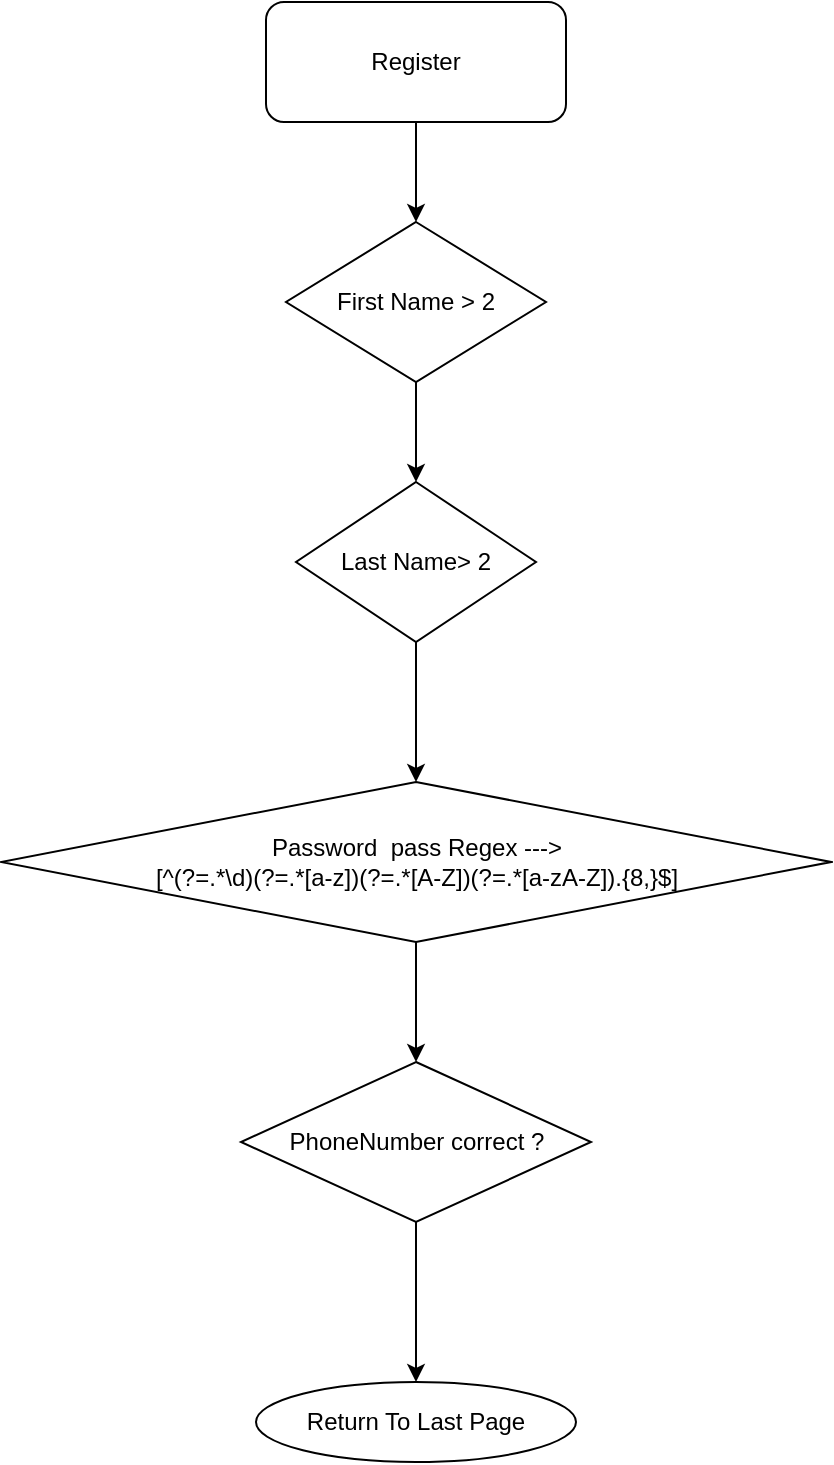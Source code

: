 <mxfile version="27.1.5">
  <diagram id="C5RBs43oDa-KdzZeNtuy" name="Page-1">
    <mxGraphModel dx="1611" dy="778" grid="1" gridSize="10" guides="1" tooltips="1" connect="1" arrows="1" fold="1" page="1" pageScale="1" pageWidth="827" pageHeight="1169" math="0" shadow="0">
      <root>
        <mxCell id="WIyWlLk6GJQsqaUBKTNV-0" />
        <mxCell id="WIyWlLk6GJQsqaUBKTNV-1" parent="WIyWlLk6GJQsqaUBKTNV-0" />
        <mxCell id="fqCBZtWJ85sr7qJjJOjh-8" style="edgeStyle=orthogonalEdgeStyle;rounded=0;orthogonalLoop=1;jettySize=auto;html=1;" edge="1" parent="WIyWlLk6GJQsqaUBKTNV-1" source="fqCBZtWJ85sr7qJjJOjh-0" target="fqCBZtWJ85sr7qJjJOjh-2">
          <mxGeometry relative="1" as="geometry" />
        </mxCell>
        <mxCell id="fqCBZtWJ85sr7qJjJOjh-0" value="Register" style="rounded=1;whiteSpace=wrap;html=1;" vertex="1" parent="WIyWlLk6GJQsqaUBKTNV-1">
          <mxGeometry x="330" y="70" width="150" height="60" as="geometry" />
        </mxCell>
        <mxCell id="fqCBZtWJ85sr7qJjJOjh-7" style="edgeStyle=orthogonalEdgeStyle;rounded=0;orthogonalLoop=1;jettySize=auto;html=1;" edge="1" parent="WIyWlLk6GJQsqaUBKTNV-1" source="fqCBZtWJ85sr7qJjJOjh-2" target="fqCBZtWJ85sr7qJjJOjh-3">
          <mxGeometry relative="1" as="geometry" />
        </mxCell>
        <mxCell id="fqCBZtWJ85sr7qJjJOjh-2" value="First Name &amp;gt; 2" style="rhombus;whiteSpace=wrap;html=1;" vertex="1" parent="WIyWlLk6GJQsqaUBKTNV-1">
          <mxGeometry x="340" y="180" width="130" height="80" as="geometry" />
        </mxCell>
        <mxCell id="fqCBZtWJ85sr7qJjJOjh-6" style="edgeStyle=orthogonalEdgeStyle;rounded=0;orthogonalLoop=1;jettySize=auto;html=1;entryX=0.5;entryY=0;entryDx=0;entryDy=0;" edge="1" parent="WIyWlLk6GJQsqaUBKTNV-1" source="fqCBZtWJ85sr7qJjJOjh-3" target="fqCBZtWJ85sr7qJjJOjh-5">
          <mxGeometry relative="1" as="geometry" />
        </mxCell>
        <mxCell id="fqCBZtWJ85sr7qJjJOjh-3" value="Last Name&amp;gt; 2" style="rhombus;whiteSpace=wrap;html=1;" vertex="1" parent="WIyWlLk6GJQsqaUBKTNV-1">
          <mxGeometry x="345" y="310" width="120" height="80" as="geometry" />
        </mxCell>
        <mxCell id="fqCBZtWJ85sr7qJjJOjh-10" style="edgeStyle=orthogonalEdgeStyle;rounded=0;orthogonalLoop=1;jettySize=auto;html=1;" edge="1" parent="WIyWlLk6GJQsqaUBKTNV-1" source="fqCBZtWJ85sr7qJjJOjh-5" target="fqCBZtWJ85sr7qJjJOjh-9">
          <mxGeometry relative="1" as="geometry" />
        </mxCell>
        <mxCell id="fqCBZtWJ85sr7qJjJOjh-5" value="Password&amp;nbsp; pass Regex ---&amp;gt;&lt;div&gt;[^(?=.*\d)(?=.*[a-z])(?=.*[A-Z])(?=.*[a-zA-Z]).{8,}$]&lt;/div&gt;" style="rhombus;whiteSpace=wrap;html=1;" vertex="1" parent="WIyWlLk6GJQsqaUBKTNV-1">
          <mxGeometry x="197.5" y="460" width="415" height="80" as="geometry" />
        </mxCell>
        <mxCell id="fqCBZtWJ85sr7qJjJOjh-16" style="edgeStyle=orthogonalEdgeStyle;rounded=0;orthogonalLoop=1;jettySize=auto;html=1;" edge="1" parent="WIyWlLk6GJQsqaUBKTNV-1" source="fqCBZtWJ85sr7qJjJOjh-9" target="fqCBZtWJ85sr7qJjJOjh-12">
          <mxGeometry relative="1" as="geometry" />
        </mxCell>
        <mxCell id="fqCBZtWJ85sr7qJjJOjh-9" value="PhoneNumber correct ?" style="rhombus;whiteSpace=wrap;html=1;" vertex="1" parent="WIyWlLk6GJQsqaUBKTNV-1">
          <mxGeometry x="317.5" y="600" width="175" height="80" as="geometry" />
        </mxCell>
        <mxCell id="fqCBZtWJ85sr7qJjJOjh-12" value="Return To Last Page" style="ellipse;whiteSpace=wrap;html=1;" vertex="1" parent="WIyWlLk6GJQsqaUBKTNV-1">
          <mxGeometry x="325" y="760" width="160" height="40" as="geometry" />
        </mxCell>
      </root>
    </mxGraphModel>
  </diagram>
</mxfile>
